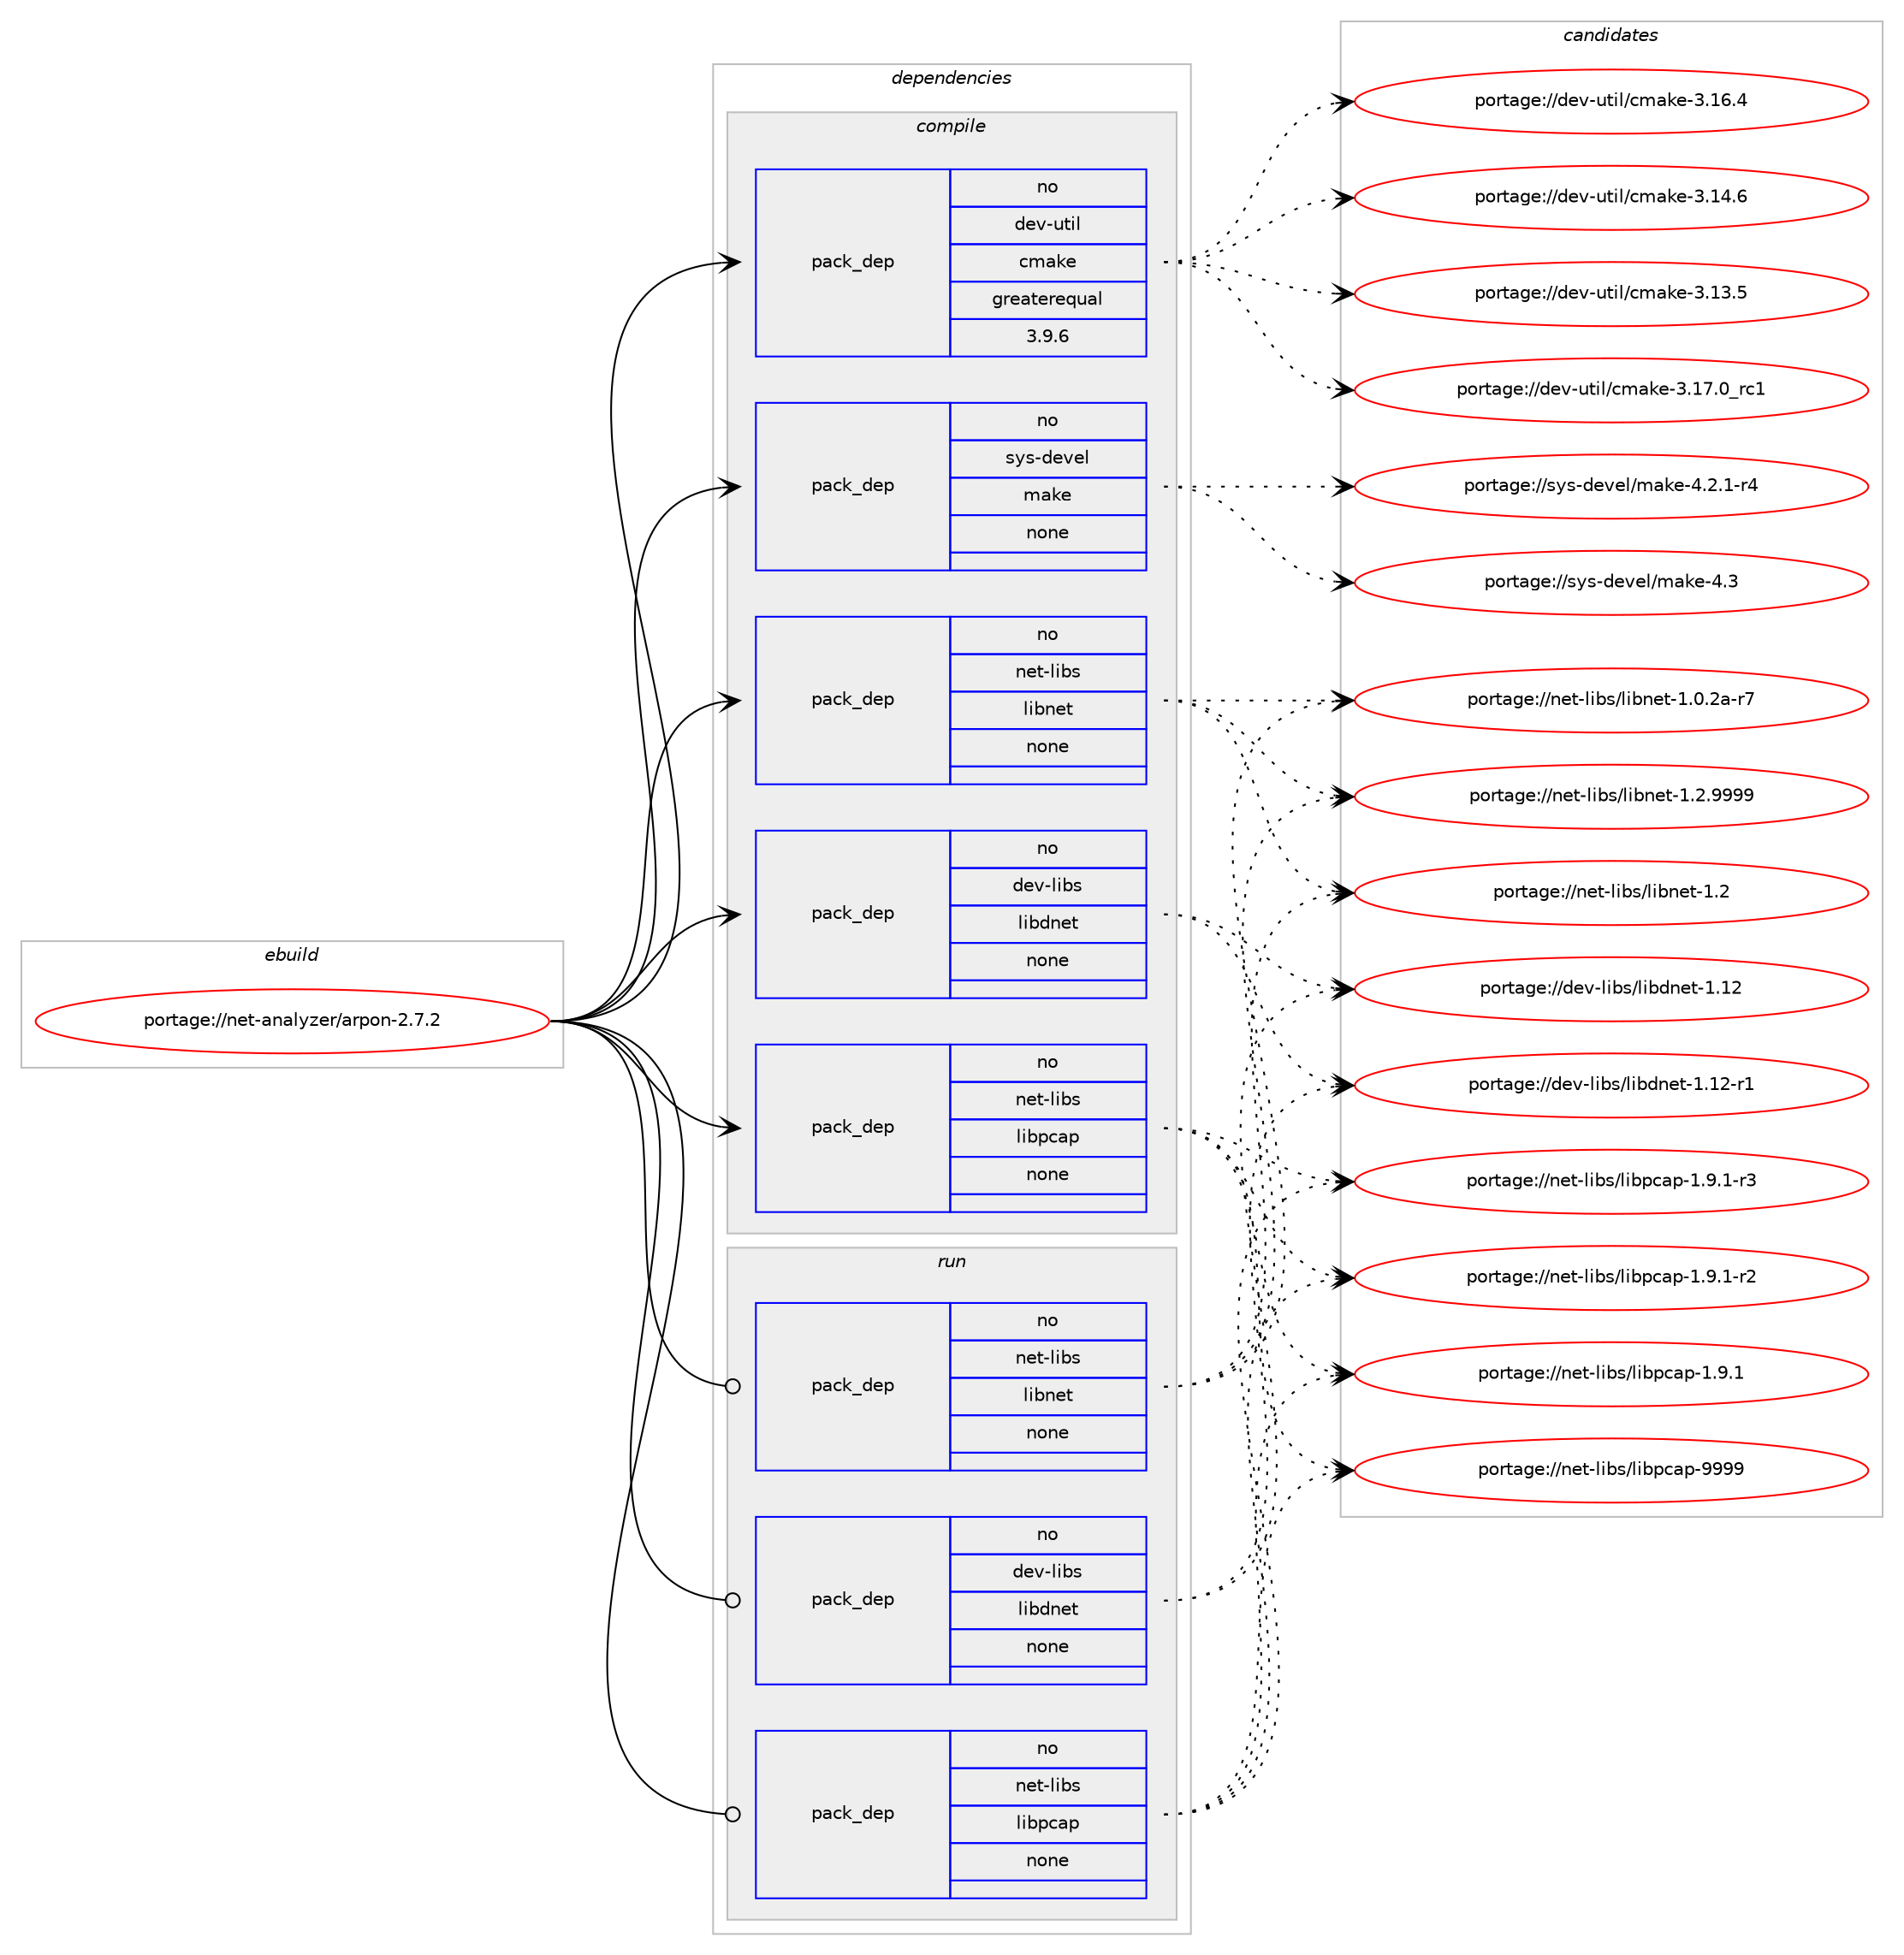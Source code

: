 digraph prolog {

# *************
# Graph options
# *************

newrank=true;
concentrate=true;
compound=true;
graph [rankdir=LR,fontname=Helvetica,fontsize=10,ranksep=1.5];#, ranksep=2.5, nodesep=0.2];
edge  [arrowhead=vee];
node  [fontname=Helvetica,fontsize=10];

# **********
# The ebuild
# **********

subgraph cluster_leftcol {
color=gray;
rank=same;
label=<<i>ebuild</i>>;
id [label="portage://net-analyzer/arpon-2.7.2", color=red, width=4, href="../net-analyzer/arpon-2.7.2.svg"];
}

# ****************
# The dependencies
# ****************

subgraph cluster_midcol {
color=gray;
label=<<i>dependencies</i>>;
subgraph cluster_compile {
fillcolor="#eeeeee";
style=filled;
label=<<i>compile</i>>;
subgraph pack110184 {
dependency145092 [label=<<TABLE BORDER="0" CELLBORDER="1" CELLSPACING="0" CELLPADDING="4" WIDTH="220"><TR><TD ROWSPAN="6" CELLPADDING="30">pack_dep</TD></TR><TR><TD WIDTH="110">no</TD></TR><TR><TD>dev-libs</TD></TR><TR><TD>libdnet</TD></TR><TR><TD>none</TD></TR><TR><TD></TD></TR></TABLE>>, shape=none, color=blue];
}
id:e -> dependency145092:w [weight=20,style="solid",arrowhead="vee"];
subgraph pack110185 {
dependency145093 [label=<<TABLE BORDER="0" CELLBORDER="1" CELLSPACING="0" CELLPADDING="4" WIDTH="220"><TR><TD ROWSPAN="6" CELLPADDING="30">pack_dep</TD></TR><TR><TD WIDTH="110">no</TD></TR><TR><TD>dev-util</TD></TR><TR><TD>cmake</TD></TR><TR><TD>greaterequal</TD></TR><TR><TD>3.9.6</TD></TR></TABLE>>, shape=none, color=blue];
}
id:e -> dependency145093:w [weight=20,style="solid",arrowhead="vee"];
subgraph pack110186 {
dependency145094 [label=<<TABLE BORDER="0" CELLBORDER="1" CELLSPACING="0" CELLPADDING="4" WIDTH="220"><TR><TD ROWSPAN="6" CELLPADDING="30">pack_dep</TD></TR><TR><TD WIDTH="110">no</TD></TR><TR><TD>net-libs</TD></TR><TR><TD>libnet</TD></TR><TR><TD>none</TD></TR><TR><TD></TD></TR></TABLE>>, shape=none, color=blue];
}
id:e -> dependency145094:w [weight=20,style="solid",arrowhead="vee"];
subgraph pack110187 {
dependency145095 [label=<<TABLE BORDER="0" CELLBORDER="1" CELLSPACING="0" CELLPADDING="4" WIDTH="220"><TR><TD ROWSPAN="6" CELLPADDING="30">pack_dep</TD></TR><TR><TD WIDTH="110">no</TD></TR><TR><TD>net-libs</TD></TR><TR><TD>libpcap</TD></TR><TR><TD>none</TD></TR><TR><TD></TD></TR></TABLE>>, shape=none, color=blue];
}
id:e -> dependency145095:w [weight=20,style="solid",arrowhead="vee"];
subgraph pack110188 {
dependency145096 [label=<<TABLE BORDER="0" CELLBORDER="1" CELLSPACING="0" CELLPADDING="4" WIDTH="220"><TR><TD ROWSPAN="6" CELLPADDING="30">pack_dep</TD></TR><TR><TD WIDTH="110">no</TD></TR><TR><TD>sys-devel</TD></TR><TR><TD>make</TD></TR><TR><TD>none</TD></TR><TR><TD></TD></TR></TABLE>>, shape=none, color=blue];
}
id:e -> dependency145096:w [weight=20,style="solid",arrowhead="vee"];
}
subgraph cluster_compileandrun {
fillcolor="#eeeeee";
style=filled;
label=<<i>compile and run</i>>;
}
subgraph cluster_run {
fillcolor="#eeeeee";
style=filled;
label=<<i>run</i>>;
subgraph pack110189 {
dependency145097 [label=<<TABLE BORDER="0" CELLBORDER="1" CELLSPACING="0" CELLPADDING="4" WIDTH="220"><TR><TD ROWSPAN="6" CELLPADDING="30">pack_dep</TD></TR><TR><TD WIDTH="110">no</TD></TR><TR><TD>dev-libs</TD></TR><TR><TD>libdnet</TD></TR><TR><TD>none</TD></TR><TR><TD></TD></TR></TABLE>>, shape=none, color=blue];
}
id:e -> dependency145097:w [weight=20,style="solid",arrowhead="odot"];
subgraph pack110190 {
dependency145098 [label=<<TABLE BORDER="0" CELLBORDER="1" CELLSPACING="0" CELLPADDING="4" WIDTH="220"><TR><TD ROWSPAN="6" CELLPADDING="30">pack_dep</TD></TR><TR><TD WIDTH="110">no</TD></TR><TR><TD>net-libs</TD></TR><TR><TD>libnet</TD></TR><TR><TD>none</TD></TR><TR><TD></TD></TR></TABLE>>, shape=none, color=blue];
}
id:e -> dependency145098:w [weight=20,style="solid",arrowhead="odot"];
subgraph pack110191 {
dependency145099 [label=<<TABLE BORDER="0" CELLBORDER="1" CELLSPACING="0" CELLPADDING="4" WIDTH="220"><TR><TD ROWSPAN="6" CELLPADDING="30">pack_dep</TD></TR><TR><TD WIDTH="110">no</TD></TR><TR><TD>net-libs</TD></TR><TR><TD>libpcap</TD></TR><TR><TD>none</TD></TR><TR><TD></TD></TR></TABLE>>, shape=none, color=blue];
}
id:e -> dependency145099:w [weight=20,style="solid",arrowhead="odot"];
}
}

# **************
# The candidates
# **************

subgraph cluster_choices {
rank=same;
color=gray;
label=<<i>candidates</i>>;

subgraph choice110184 {
color=black;
nodesep=1;
choice1001011184510810598115471081059810011010111645494649504511449 [label="portage://dev-libs/libdnet-1.12-r1", color=red, width=4,href="../dev-libs/libdnet-1.12-r1.svg"];
choice100101118451081059811547108105981001101011164549464950 [label="portage://dev-libs/libdnet-1.12", color=red, width=4,href="../dev-libs/libdnet-1.12.svg"];
dependency145092:e -> choice1001011184510810598115471081059810011010111645494649504511449:w [style=dotted,weight="100"];
dependency145092:e -> choice100101118451081059811547108105981001101011164549464950:w [style=dotted,weight="100"];
}
subgraph choice110185 {
color=black;
nodesep=1;
choice1001011184511711610510847991099710710145514649554648951149949 [label="portage://dev-util/cmake-3.17.0_rc1", color=red, width=4,href="../dev-util/cmake-3.17.0_rc1.svg"];
choice1001011184511711610510847991099710710145514649544652 [label="portage://dev-util/cmake-3.16.4", color=red, width=4,href="../dev-util/cmake-3.16.4.svg"];
choice1001011184511711610510847991099710710145514649524654 [label="portage://dev-util/cmake-3.14.6", color=red, width=4,href="../dev-util/cmake-3.14.6.svg"];
choice1001011184511711610510847991099710710145514649514653 [label="portage://dev-util/cmake-3.13.5", color=red, width=4,href="../dev-util/cmake-3.13.5.svg"];
dependency145093:e -> choice1001011184511711610510847991099710710145514649554648951149949:w [style=dotted,weight="100"];
dependency145093:e -> choice1001011184511711610510847991099710710145514649544652:w [style=dotted,weight="100"];
dependency145093:e -> choice1001011184511711610510847991099710710145514649524654:w [style=dotted,weight="100"];
dependency145093:e -> choice1001011184511711610510847991099710710145514649514653:w [style=dotted,weight="100"];
}
subgraph choice110186 {
color=black;
nodesep=1;
choice11010111645108105981154710810598110101116454946504657575757 [label="portage://net-libs/libnet-1.2.9999", color=red, width=4,href="../net-libs/libnet-1.2.9999.svg"];
choice1101011164510810598115471081059811010111645494650 [label="portage://net-libs/libnet-1.2", color=red, width=4,href="../net-libs/libnet-1.2.svg"];
choice11010111645108105981154710810598110101116454946484650974511455 [label="portage://net-libs/libnet-1.0.2a-r7", color=red, width=4,href="../net-libs/libnet-1.0.2a-r7.svg"];
dependency145094:e -> choice11010111645108105981154710810598110101116454946504657575757:w [style=dotted,weight="100"];
dependency145094:e -> choice1101011164510810598115471081059811010111645494650:w [style=dotted,weight="100"];
dependency145094:e -> choice11010111645108105981154710810598110101116454946484650974511455:w [style=dotted,weight="100"];
}
subgraph choice110187 {
color=black;
nodesep=1;
choice1101011164510810598115471081059811299971124557575757 [label="portage://net-libs/libpcap-9999", color=red, width=4,href="../net-libs/libpcap-9999.svg"];
choice1101011164510810598115471081059811299971124549465746494511451 [label="portage://net-libs/libpcap-1.9.1-r3", color=red, width=4,href="../net-libs/libpcap-1.9.1-r3.svg"];
choice1101011164510810598115471081059811299971124549465746494511450 [label="portage://net-libs/libpcap-1.9.1-r2", color=red, width=4,href="../net-libs/libpcap-1.9.1-r2.svg"];
choice110101116451081059811547108105981129997112454946574649 [label="portage://net-libs/libpcap-1.9.1", color=red, width=4,href="../net-libs/libpcap-1.9.1.svg"];
dependency145095:e -> choice1101011164510810598115471081059811299971124557575757:w [style=dotted,weight="100"];
dependency145095:e -> choice1101011164510810598115471081059811299971124549465746494511451:w [style=dotted,weight="100"];
dependency145095:e -> choice1101011164510810598115471081059811299971124549465746494511450:w [style=dotted,weight="100"];
dependency145095:e -> choice110101116451081059811547108105981129997112454946574649:w [style=dotted,weight="100"];
}
subgraph choice110188 {
color=black;
nodesep=1;
choice11512111545100101118101108471099710710145524651 [label="portage://sys-devel/make-4.3", color=red, width=4,href="../sys-devel/make-4.3.svg"];
choice1151211154510010111810110847109971071014552465046494511452 [label="portage://sys-devel/make-4.2.1-r4", color=red, width=4,href="../sys-devel/make-4.2.1-r4.svg"];
dependency145096:e -> choice11512111545100101118101108471099710710145524651:w [style=dotted,weight="100"];
dependency145096:e -> choice1151211154510010111810110847109971071014552465046494511452:w [style=dotted,weight="100"];
}
subgraph choice110189 {
color=black;
nodesep=1;
choice1001011184510810598115471081059810011010111645494649504511449 [label="portage://dev-libs/libdnet-1.12-r1", color=red, width=4,href="../dev-libs/libdnet-1.12-r1.svg"];
choice100101118451081059811547108105981001101011164549464950 [label="portage://dev-libs/libdnet-1.12", color=red, width=4,href="../dev-libs/libdnet-1.12.svg"];
dependency145097:e -> choice1001011184510810598115471081059810011010111645494649504511449:w [style=dotted,weight="100"];
dependency145097:e -> choice100101118451081059811547108105981001101011164549464950:w [style=dotted,weight="100"];
}
subgraph choice110190 {
color=black;
nodesep=1;
choice11010111645108105981154710810598110101116454946504657575757 [label="portage://net-libs/libnet-1.2.9999", color=red, width=4,href="../net-libs/libnet-1.2.9999.svg"];
choice1101011164510810598115471081059811010111645494650 [label="portage://net-libs/libnet-1.2", color=red, width=4,href="../net-libs/libnet-1.2.svg"];
choice11010111645108105981154710810598110101116454946484650974511455 [label="portage://net-libs/libnet-1.0.2a-r7", color=red, width=4,href="../net-libs/libnet-1.0.2a-r7.svg"];
dependency145098:e -> choice11010111645108105981154710810598110101116454946504657575757:w [style=dotted,weight="100"];
dependency145098:e -> choice1101011164510810598115471081059811010111645494650:w [style=dotted,weight="100"];
dependency145098:e -> choice11010111645108105981154710810598110101116454946484650974511455:w [style=dotted,weight="100"];
}
subgraph choice110191 {
color=black;
nodesep=1;
choice1101011164510810598115471081059811299971124557575757 [label="portage://net-libs/libpcap-9999", color=red, width=4,href="../net-libs/libpcap-9999.svg"];
choice1101011164510810598115471081059811299971124549465746494511451 [label="portage://net-libs/libpcap-1.9.1-r3", color=red, width=4,href="../net-libs/libpcap-1.9.1-r3.svg"];
choice1101011164510810598115471081059811299971124549465746494511450 [label="portage://net-libs/libpcap-1.9.1-r2", color=red, width=4,href="../net-libs/libpcap-1.9.1-r2.svg"];
choice110101116451081059811547108105981129997112454946574649 [label="portage://net-libs/libpcap-1.9.1", color=red, width=4,href="../net-libs/libpcap-1.9.1.svg"];
dependency145099:e -> choice1101011164510810598115471081059811299971124557575757:w [style=dotted,weight="100"];
dependency145099:e -> choice1101011164510810598115471081059811299971124549465746494511451:w [style=dotted,weight="100"];
dependency145099:e -> choice1101011164510810598115471081059811299971124549465746494511450:w [style=dotted,weight="100"];
dependency145099:e -> choice110101116451081059811547108105981129997112454946574649:w [style=dotted,weight="100"];
}
}

}
